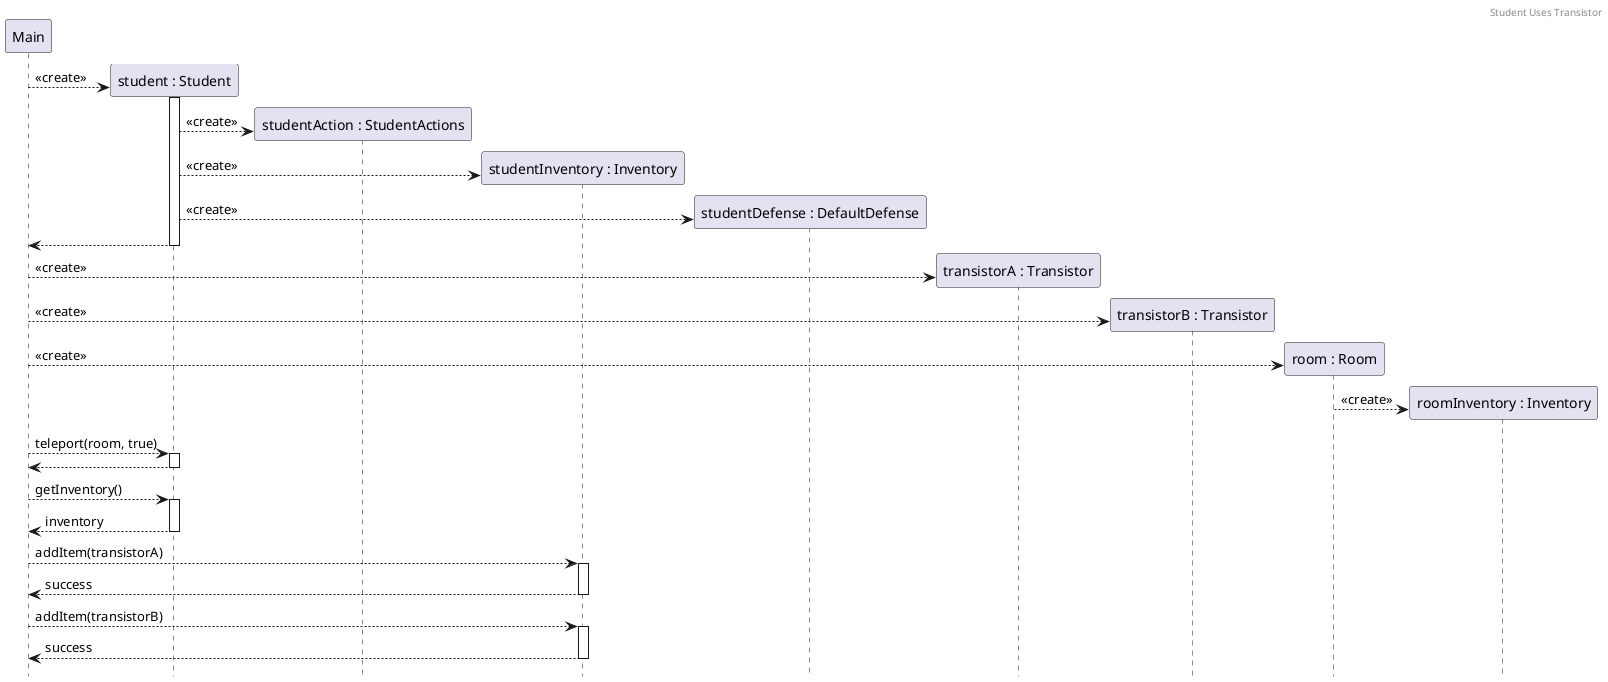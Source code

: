 @startuml StudentUsesTransistor
header Student Uses Transistor
hide footbox

participant main as "Main"

create student as "student : Student"
main --> student ++: <<create>>
create studentAction as "studentAction : StudentActions"
student --> studentAction : <<create>>
create inventory as "studentInventory : Inventory"
student --> inventory : <<create>>
create defense as "studentDefense : DefaultDefense"
student --> defense: <<create>>

return

create t1 as "transistorA : Transistor"
main --> t1: <<create>>

create t2 as "transistorB : Transistor"
main --> t2: <<create>>

create room as "room : Room"
main --> room : <<create>>

create r1inv as "roomInventory : Inventory"
room --> r1inv --: <<create>>

main --> student++ : teleport(room, true)
return

main --> student ++: getInventory()
return inventory

main --> inventory ++: addItem(transistorA)
return success

' i am going to violently git commit suicide --force

main --> inventory ++: addItem(transistorB)
return success

@enduml